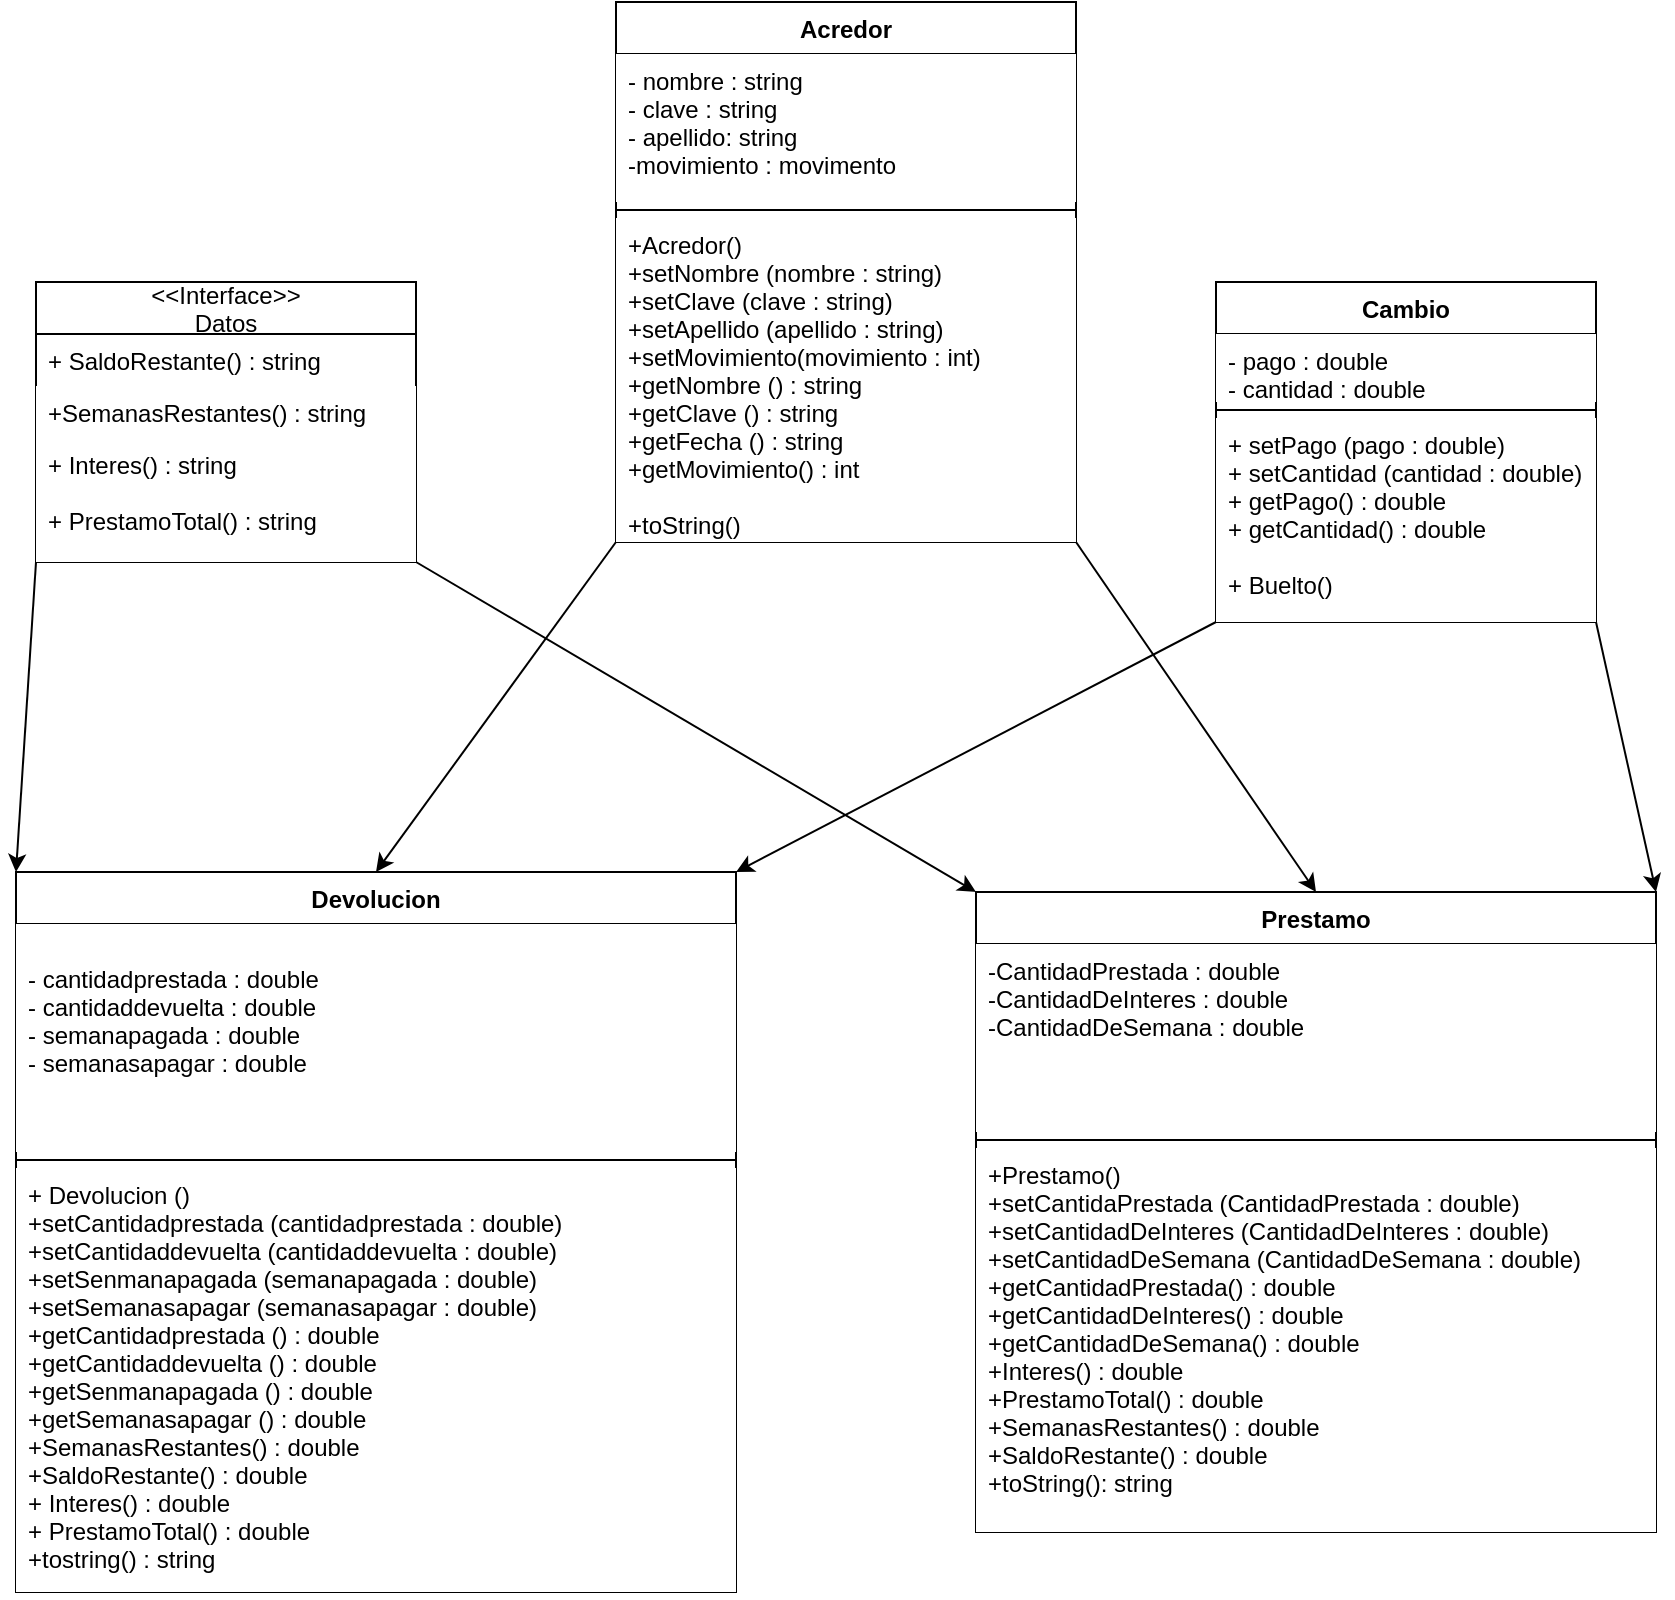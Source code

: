 <mxfile>
    <diagram id="ACZbC87dbtx6h9865CHy" name="Page-1">
        <mxGraphModel dx="253" dy="1331" grid="1" gridSize="10" guides="1" tooltips="1" connect="1" arrows="1" fold="1" page="1" pageScale="1" pageWidth="850" pageHeight="1100" math="0" shadow="0">
            <root>
                <mxCell id="0"/>
                <mxCell id="1" parent="0"/>
                <mxCell id="2" value="Devolucion" style="swimlane;fontStyle=1;align=center;verticalAlign=top;childLayout=stackLayout;horizontal=1;startSize=26;horizontalStack=0;resizeParent=1;resizeParentMax=0;resizeLast=0;collapsible=1;marginBottom=0;" parent="1" vertex="1">
                    <mxGeometry x="30" y="295" width="360" height="360" as="geometry"/>
                </mxCell>
                <mxCell id="3" value="&#10;- cantidadprestada : double&#10;- cantidaddevuelta : double&#10;- semanapagada : double&#10;- semanasapagar : double&#10;" style="text;strokeColor=none;fillColor=default;align=left;verticalAlign=top;spacingLeft=4;spacingRight=4;overflow=hidden;rotatable=0;points=[[0,0.5],[1,0.5]];portConstraint=eastwest;" parent="2" vertex="1">
                    <mxGeometry y="26" width="360" height="114" as="geometry"/>
                </mxCell>
                <mxCell id="4" value="" style="line;strokeWidth=1;fillColor=none;align=left;verticalAlign=middle;spacingTop=-1;spacingLeft=3;spacingRight=3;rotatable=0;labelPosition=right;points=[];portConstraint=eastwest;strokeColor=inherit;" parent="2" vertex="1">
                    <mxGeometry y="140" width="360" height="8" as="geometry"/>
                </mxCell>
                <mxCell id="5" value="+ Devolucion ()&#10;+setCantidadprestada (cantidadprestada : double)&#10;+setCantidaddevuelta (cantidaddevuelta : double)&#10;+setSenmanapagada (semanapagada : double)&#10;+setSemanasapagar (semanasapagar : double)&#10;+getCantidadprestada () : double&#10;+getCantidaddevuelta () : double&#10;+getSenmanapagada () : double&#10;+getSemanasapagar () : double&#10;+SemanasRestantes() : double&#10;+SaldoRestante() : double&#10;+ Interes() : double&#10;+ PrestamoTotal() : double&#10;+tostring() : string" style="text;strokeColor=none;fillColor=default;align=left;verticalAlign=top;spacingLeft=4;spacingRight=4;overflow=hidden;rotatable=0;points=[[0,0.5],[1,0.5]];portConstraint=eastwest;" parent="2" vertex="1">
                    <mxGeometry y="148" width="360" height="212" as="geometry"/>
                </mxCell>
                <mxCell id="50" style="edgeStyle=none;html=1;exitX=0;exitY=1;exitDx=0;exitDy=0;entryX=0.5;entryY=0;entryDx=0;entryDy=0;" edge="1" parent="1" source="6" target="2">
                    <mxGeometry relative="1" as="geometry"/>
                </mxCell>
                <mxCell id="51" style="edgeStyle=none;html=1;exitX=1;exitY=1;exitDx=0;exitDy=0;entryX=0.5;entryY=0;entryDx=0;entryDy=0;" edge="1" parent="1" source="6" target="16">
                    <mxGeometry relative="1" as="geometry"/>
                </mxCell>
                <mxCell id="6" value="Acredor" style="swimlane;fontStyle=1;align=center;verticalAlign=top;childLayout=stackLayout;horizontal=1;startSize=26;horizontalStack=0;resizeParent=1;resizeParentMax=0;resizeLast=0;collapsible=1;marginBottom=0;" parent="1" vertex="1">
                    <mxGeometry x="330" y="-140" width="230" height="270" as="geometry"/>
                </mxCell>
                <mxCell id="7" value="- nombre : string&#10;- clave : string&#10;- apellido: string&#10;-movimiento : movimento" style="text;strokeColor=none;fillColor=default;align=left;verticalAlign=top;spacingLeft=4;spacingRight=4;overflow=hidden;rotatable=0;points=[[0,0.5],[1,0.5]];portConstraint=eastwest;" parent="6" vertex="1">
                    <mxGeometry y="26" width="230" height="74" as="geometry"/>
                </mxCell>
                <mxCell id="8" value="" style="line;strokeWidth=1;fillColor=none;align=left;verticalAlign=middle;spacingTop=-1;spacingLeft=3;spacingRight=3;rotatable=0;labelPosition=right;points=[];portConstraint=eastwest;strokeColor=inherit;" parent="6" vertex="1">
                    <mxGeometry y="100" width="230" height="8" as="geometry"/>
                </mxCell>
                <mxCell id="9" value="+Acredor()&#10;+setNombre (nombre : string)&#10;+setClave (clave : string)&#10;+setApellido (apellido : string)&#10;+setMovimiento(movimiento : int)&#10;+getNombre () : string&#10;+getClave () : string&#10;+getFecha () : string&#10;+getMovimiento() : int&#10;&#10;+toString()" style="text;strokeColor=none;fillColor=default;align=left;verticalAlign=top;spacingLeft=4;spacingRight=4;overflow=hidden;rotatable=0;points=[[0,0.5],[1,0.5]];portConstraint=eastwest;" parent="6" vertex="1">
                    <mxGeometry y="108" width="230" height="162" as="geometry"/>
                </mxCell>
                <mxCell id="16" value="Prestamo" style="swimlane;fontStyle=1;align=center;verticalAlign=top;childLayout=stackLayout;horizontal=1;startSize=26;horizontalStack=0;resizeParent=1;resizeParentMax=0;resizeLast=0;collapsible=1;marginBottom=0;" parent="1" vertex="1">
                    <mxGeometry x="510" y="305" width="340" height="320" as="geometry"/>
                </mxCell>
                <mxCell id="17" value="-CantidadPrestada : double&#10;-CantidadDeInteres : double&#10;-CantidadDeSemana : double" style="text;strokeColor=none;fillColor=default;align=left;verticalAlign=top;spacingLeft=4;spacingRight=4;overflow=hidden;rotatable=0;points=[[0,0.5],[1,0.5]];portConstraint=eastwest;" parent="16" vertex="1">
                    <mxGeometry y="26" width="340" height="94" as="geometry"/>
                </mxCell>
                <mxCell id="18" value="" style="line;strokeWidth=1;fillColor=none;align=left;verticalAlign=middle;spacingTop=-1;spacingLeft=3;spacingRight=3;rotatable=0;labelPosition=right;points=[];portConstraint=eastwest;strokeColor=inherit;" parent="16" vertex="1">
                    <mxGeometry y="120" width="340" height="8" as="geometry"/>
                </mxCell>
                <mxCell id="19" value="+Prestamo()&#10;+setCantidaPrestada (CantidadPrestada : double)&#10;+setCantidadDeInteres (CantidadDeInteres : double)&#10;+setCantidadDeSemana (CantidadDeSemana : double)&#10;+getCantidadPrestada() : double&#10;+getCantidadDeInteres() : double&#10;+getCantidadDeSemana() : double&#10;+Interes() : double&#10;+PrestamoTotal() : double&#10;+SemanasRestantes() : double&#10;+SaldoRestante() : double&#10;+toString(): string&#10;" style="text;strokeColor=none;fillColor=default;align=left;verticalAlign=top;spacingLeft=4;spacingRight=4;overflow=hidden;rotatable=0;points=[[0,0.5],[1,0.5]];portConstraint=eastwest;" parent="16" vertex="1">
                    <mxGeometry y="128" width="340" height="192" as="geometry"/>
                </mxCell>
                <mxCell id="46" style="edgeStyle=none;html=1;exitX=0;exitY=1;exitDx=0;exitDy=0;entryX=0;entryY=0;entryDx=0;entryDy=0;" edge="1" parent="1" source="25" target="2">
                    <mxGeometry relative="1" as="geometry"/>
                </mxCell>
                <mxCell id="47" style="edgeStyle=none;html=1;exitX=1;exitY=1;exitDx=0;exitDy=0;entryX=0;entryY=0;entryDx=0;entryDy=0;" edge="1" parent="1" source="25" target="16">
                    <mxGeometry relative="1" as="geometry">
                        <mxPoint x="500" y="290" as="targetPoint"/>
                    </mxGeometry>
                </mxCell>
                <mxCell id="25" value="&lt;&lt;Interface&gt;&gt;&#10;Datos" style="swimlane;fontStyle=0;childLayout=stackLayout;horizontal=1;startSize=26;fillColor=default;horizontalStack=0;resizeParent=1;resizeParentMax=0;resizeLast=0;collapsible=1;marginBottom=0;" parent="1" vertex="1">
                    <mxGeometry x="40" width="190" height="140" as="geometry"/>
                </mxCell>
                <mxCell id="26" value="+ SaldoRestante() : string" style="text;strokeColor=none;fillColor=none;align=left;verticalAlign=top;spacingLeft=4;spacingRight=4;overflow=hidden;rotatable=0;points=[[0,0.5],[1,0.5]];portConstraint=eastwest;" parent="25" vertex="1">
                    <mxGeometry y="26" width="190" height="26" as="geometry"/>
                </mxCell>
                <mxCell id="27" value="+SemanasRestantes() : string" style="text;strokeColor=none;fillColor=default;align=left;verticalAlign=top;spacingLeft=4;spacingRight=4;overflow=hidden;rotatable=0;points=[[0,0.5],[1,0.5]];portConstraint=eastwest;" parent="25" vertex="1">
                    <mxGeometry y="52" width="190" height="26" as="geometry"/>
                </mxCell>
                <mxCell id="28" value="+ Interes() : string&#10;&#10;+ PrestamoTotal() : string" style="text;strokeColor=none;fillColor=default;align=left;verticalAlign=top;spacingLeft=4;spacingRight=4;overflow=hidden;rotatable=0;points=[[0,0.5],[1,0.5]];portConstraint=eastwest;" parent="25" vertex="1">
                    <mxGeometry y="78" width="190" height="62" as="geometry"/>
                </mxCell>
                <mxCell id="48" style="edgeStyle=none;html=1;exitX=0;exitY=1;exitDx=0;exitDy=0;entryX=1;entryY=0;entryDx=0;entryDy=0;" edge="1" parent="1" source="40" target="2">
                    <mxGeometry relative="1" as="geometry"/>
                </mxCell>
                <mxCell id="49" style="edgeStyle=none;html=1;exitX=1;exitY=1;exitDx=0;exitDy=0;entryX=1;entryY=0;entryDx=0;entryDy=0;" edge="1" parent="1" source="40" target="16">
                    <mxGeometry relative="1" as="geometry"/>
                </mxCell>
                <mxCell id="40" value="Cambio" style="swimlane;fontStyle=1;align=center;verticalAlign=top;childLayout=stackLayout;horizontal=1;startSize=26;horizontalStack=0;resizeParent=1;resizeParentMax=0;resizeLast=0;collapsible=1;marginBottom=0;" vertex="1" parent="1">
                    <mxGeometry x="630" width="190" height="170" as="geometry"/>
                </mxCell>
                <mxCell id="41" value="- pago : double&#10;- cantidad : double" style="text;strokeColor=none;fillColor=default;align=left;verticalAlign=top;spacingLeft=4;spacingRight=4;overflow=hidden;rotatable=0;points=[[0,0.5],[1,0.5]];portConstraint=eastwest;" vertex="1" parent="40">
                    <mxGeometry y="26" width="190" height="34" as="geometry"/>
                </mxCell>
                <mxCell id="42" value="" style="line;strokeWidth=1;fillColor=none;align=left;verticalAlign=middle;spacingTop=-1;spacingLeft=3;spacingRight=3;rotatable=0;labelPosition=right;points=[];portConstraint=eastwest;strokeColor=inherit;" vertex="1" parent="40">
                    <mxGeometry y="60" width="190" height="8" as="geometry"/>
                </mxCell>
                <mxCell id="43" value="+ setPago (pago : double)&#10;+ setCantidad (cantidad : double)&#10;+ getPago() : double&#10;+ getCantidad() : double&#10;&#10;+ Buelto()" style="text;strokeColor=none;fillColor=default;align=left;verticalAlign=top;spacingLeft=4;spacingRight=4;overflow=hidden;rotatable=0;points=[[0,0.5],[1,0.5]];portConstraint=eastwest;" vertex="1" parent="40">
                    <mxGeometry y="68" width="190" height="102" as="geometry"/>
                </mxCell>
            </root>
        </mxGraphModel>
    </diagram>
</mxfile>